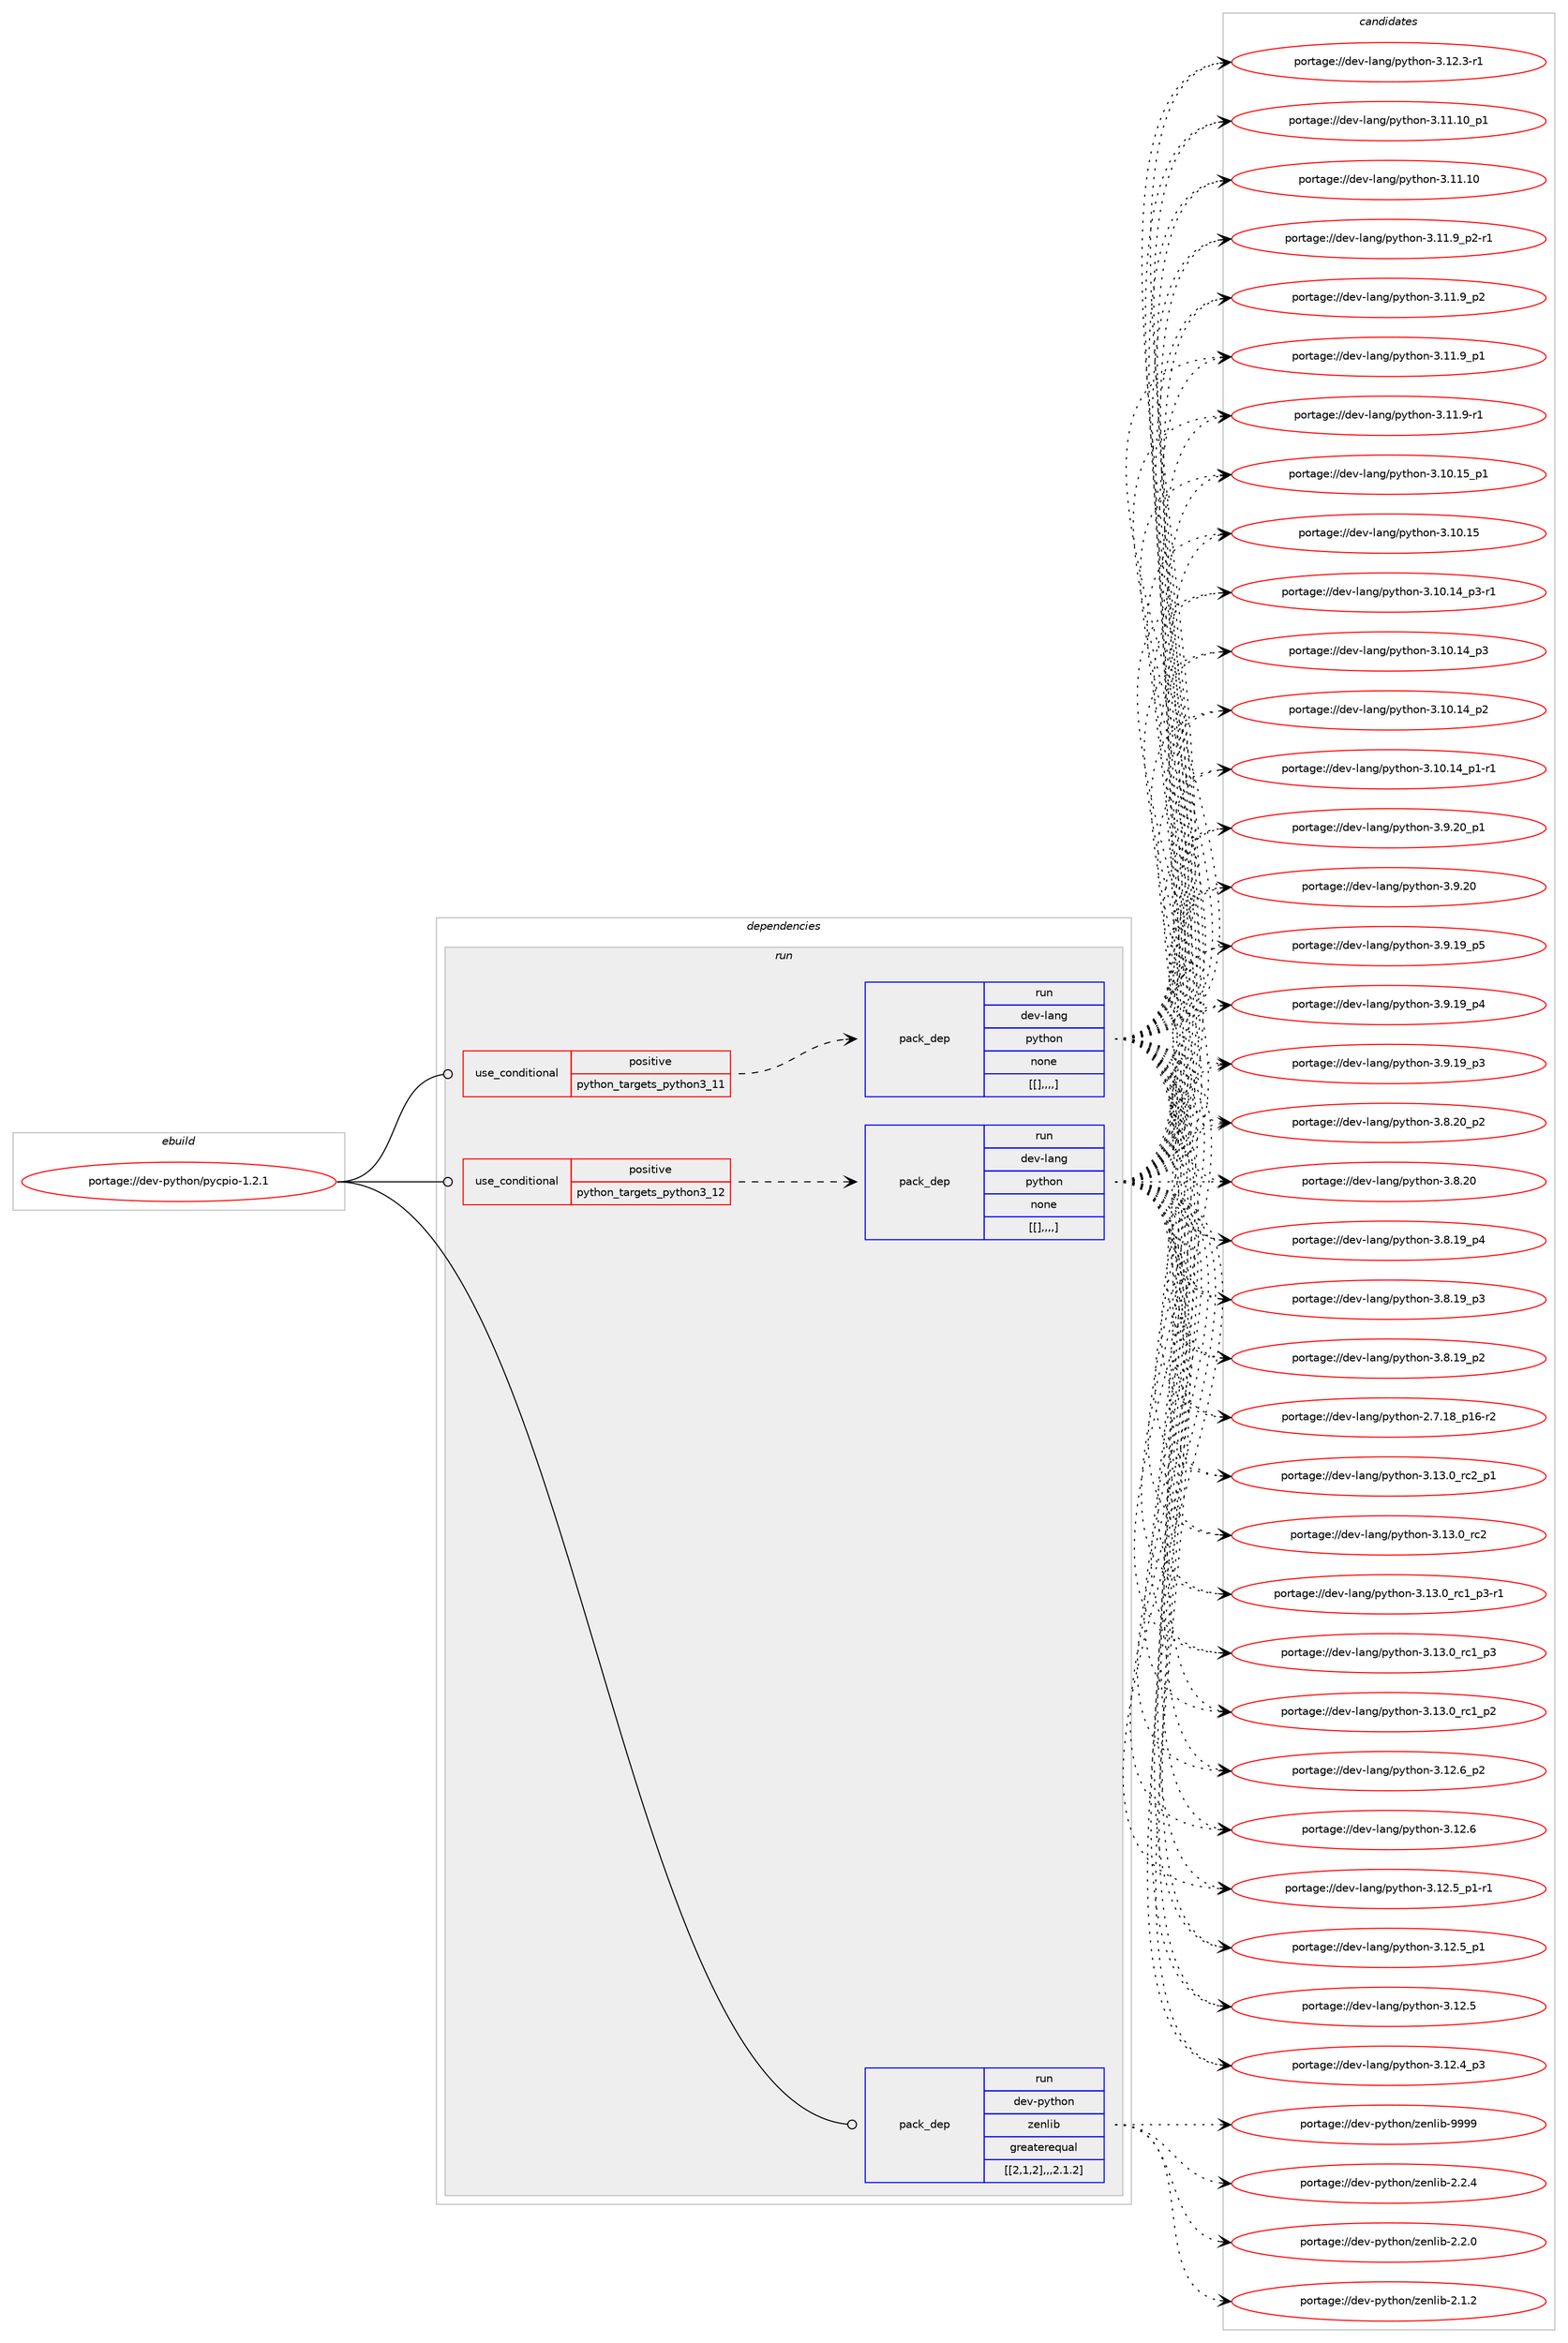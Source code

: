 digraph prolog {

# *************
# Graph options
# *************

newrank=true;
concentrate=true;
compound=true;
graph [rankdir=LR,fontname=Helvetica,fontsize=10,ranksep=1.5];#, ranksep=2.5, nodesep=0.2];
edge  [arrowhead=vee];
node  [fontname=Helvetica,fontsize=10];

# **********
# The ebuild
# **********

subgraph cluster_leftcol {
color=gray;
label=<<i>ebuild</i>>;
id [label="portage://dev-python/pycpio-1.2.1", color=red, width=4, href="../dev-python/pycpio-1.2.1.svg"];
}

# ****************
# The dependencies
# ****************

subgraph cluster_midcol {
color=gray;
label=<<i>dependencies</i>>;
subgraph cluster_compile {
fillcolor="#eeeeee";
style=filled;
label=<<i>compile</i>>;
}
subgraph cluster_compileandrun {
fillcolor="#eeeeee";
style=filled;
label=<<i>compile and run</i>>;
}
subgraph cluster_run {
fillcolor="#eeeeee";
style=filled;
label=<<i>run</i>>;
subgraph cond38116 {
dependency158508 [label=<<TABLE BORDER="0" CELLBORDER="1" CELLSPACING="0" CELLPADDING="4"><TR><TD ROWSPAN="3" CELLPADDING="10">use_conditional</TD></TR><TR><TD>positive</TD></TR><TR><TD>python_targets_python3_11</TD></TR></TABLE>>, shape=none, color=red];
subgraph pack119175 {
dependency158509 [label=<<TABLE BORDER="0" CELLBORDER="1" CELLSPACING="0" CELLPADDING="4" WIDTH="220"><TR><TD ROWSPAN="6" CELLPADDING="30">pack_dep</TD></TR><TR><TD WIDTH="110">run</TD></TR><TR><TD>dev-lang</TD></TR><TR><TD>python</TD></TR><TR><TD>none</TD></TR><TR><TD>[[],,,,]</TD></TR></TABLE>>, shape=none, color=blue];
}
dependency158508:e -> dependency158509:w [weight=20,style="dashed",arrowhead="vee"];
}
id:e -> dependency158508:w [weight=20,style="solid",arrowhead="odot"];
subgraph cond38117 {
dependency158510 [label=<<TABLE BORDER="0" CELLBORDER="1" CELLSPACING="0" CELLPADDING="4"><TR><TD ROWSPAN="3" CELLPADDING="10">use_conditional</TD></TR><TR><TD>positive</TD></TR><TR><TD>python_targets_python3_12</TD></TR></TABLE>>, shape=none, color=red];
subgraph pack119176 {
dependency158511 [label=<<TABLE BORDER="0" CELLBORDER="1" CELLSPACING="0" CELLPADDING="4" WIDTH="220"><TR><TD ROWSPAN="6" CELLPADDING="30">pack_dep</TD></TR><TR><TD WIDTH="110">run</TD></TR><TR><TD>dev-lang</TD></TR><TR><TD>python</TD></TR><TR><TD>none</TD></TR><TR><TD>[[],,,,]</TD></TR></TABLE>>, shape=none, color=blue];
}
dependency158510:e -> dependency158511:w [weight=20,style="dashed",arrowhead="vee"];
}
id:e -> dependency158510:w [weight=20,style="solid",arrowhead="odot"];
subgraph pack119177 {
dependency158512 [label=<<TABLE BORDER="0" CELLBORDER="1" CELLSPACING="0" CELLPADDING="4" WIDTH="220"><TR><TD ROWSPAN="6" CELLPADDING="30">pack_dep</TD></TR><TR><TD WIDTH="110">run</TD></TR><TR><TD>dev-python</TD></TR><TR><TD>zenlib</TD></TR><TR><TD>greaterequal</TD></TR><TR><TD>[[2,1,2],,,2.1.2]</TD></TR></TABLE>>, shape=none, color=blue];
}
id:e -> dependency158512:w [weight=20,style="solid",arrowhead="odot"];
}
}

# **************
# The candidates
# **************

subgraph cluster_choices {
rank=same;
color=gray;
label=<<i>candidates</i>>;

subgraph choice119175 {
color=black;
nodesep=1;
choice100101118451089711010347112121116104111110455146495146489511499509511249 [label="portage://dev-lang/python-3.13.0_rc2_p1", color=red, width=4,href="../dev-lang/python-3.13.0_rc2_p1.svg"];
choice10010111845108971101034711212111610411111045514649514648951149950 [label="portage://dev-lang/python-3.13.0_rc2", color=red, width=4,href="../dev-lang/python-3.13.0_rc2.svg"];
choice1001011184510897110103471121211161041111104551464951464895114994995112514511449 [label="portage://dev-lang/python-3.13.0_rc1_p3-r1", color=red, width=4,href="../dev-lang/python-3.13.0_rc1_p3-r1.svg"];
choice100101118451089711010347112121116104111110455146495146489511499499511251 [label="portage://dev-lang/python-3.13.0_rc1_p3", color=red, width=4,href="../dev-lang/python-3.13.0_rc1_p3.svg"];
choice100101118451089711010347112121116104111110455146495146489511499499511250 [label="portage://dev-lang/python-3.13.0_rc1_p2", color=red, width=4,href="../dev-lang/python-3.13.0_rc1_p2.svg"];
choice100101118451089711010347112121116104111110455146495046549511250 [label="portage://dev-lang/python-3.12.6_p2", color=red, width=4,href="../dev-lang/python-3.12.6_p2.svg"];
choice10010111845108971101034711212111610411111045514649504654 [label="portage://dev-lang/python-3.12.6", color=red, width=4,href="../dev-lang/python-3.12.6.svg"];
choice1001011184510897110103471121211161041111104551464950465395112494511449 [label="portage://dev-lang/python-3.12.5_p1-r1", color=red, width=4,href="../dev-lang/python-3.12.5_p1-r1.svg"];
choice100101118451089711010347112121116104111110455146495046539511249 [label="portage://dev-lang/python-3.12.5_p1", color=red, width=4,href="../dev-lang/python-3.12.5_p1.svg"];
choice10010111845108971101034711212111610411111045514649504653 [label="portage://dev-lang/python-3.12.5", color=red, width=4,href="../dev-lang/python-3.12.5.svg"];
choice100101118451089711010347112121116104111110455146495046529511251 [label="portage://dev-lang/python-3.12.4_p3", color=red, width=4,href="../dev-lang/python-3.12.4_p3.svg"];
choice100101118451089711010347112121116104111110455146495046514511449 [label="portage://dev-lang/python-3.12.3-r1", color=red, width=4,href="../dev-lang/python-3.12.3-r1.svg"];
choice10010111845108971101034711212111610411111045514649494649489511249 [label="portage://dev-lang/python-3.11.10_p1", color=red, width=4,href="../dev-lang/python-3.11.10_p1.svg"];
choice1001011184510897110103471121211161041111104551464949464948 [label="portage://dev-lang/python-3.11.10", color=red, width=4,href="../dev-lang/python-3.11.10.svg"];
choice1001011184510897110103471121211161041111104551464949465795112504511449 [label="portage://dev-lang/python-3.11.9_p2-r1", color=red, width=4,href="../dev-lang/python-3.11.9_p2-r1.svg"];
choice100101118451089711010347112121116104111110455146494946579511250 [label="portage://dev-lang/python-3.11.9_p2", color=red, width=4,href="../dev-lang/python-3.11.9_p2.svg"];
choice100101118451089711010347112121116104111110455146494946579511249 [label="portage://dev-lang/python-3.11.9_p1", color=red, width=4,href="../dev-lang/python-3.11.9_p1.svg"];
choice100101118451089711010347112121116104111110455146494946574511449 [label="portage://dev-lang/python-3.11.9-r1", color=red, width=4,href="../dev-lang/python-3.11.9-r1.svg"];
choice10010111845108971101034711212111610411111045514649484649539511249 [label="portage://dev-lang/python-3.10.15_p1", color=red, width=4,href="../dev-lang/python-3.10.15_p1.svg"];
choice1001011184510897110103471121211161041111104551464948464953 [label="portage://dev-lang/python-3.10.15", color=red, width=4,href="../dev-lang/python-3.10.15.svg"];
choice100101118451089711010347112121116104111110455146494846495295112514511449 [label="portage://dev-lang/python-3.10.14_p3-r1", color=red, width=4,href="../dev-lang/python-3.10.14_p3-r1.svg"];
choice10010111845108971101034711212111610411111045514649484649529511251 [label="portage://dev-lang/python-3.10.14_p3", color=red, width=4,href="../dev-lang/python-3.10.14_p3.svg"];
choice10010111845108971101034711212111610411111045514649484649529511250 [label="portage://dev-lang/python-3.10.14_p2", color=red, width=4,href="../dev-lang/python-3.10.14_p2.svg"];
choice100101118451089711010347112121116104111110455146494846495295112494511449 [label="portage://dev-lang/python-3.10.14_p1-r1", color=red, width=4,href="../dev-lang/python-3.10.14_p1-r1.svg"];
choice100101118451089711010347112121116104111110455146574650489511249 [label="portage://dev-lang/python-3.9.20_p1", color=red, width=4,href="../dev-lang/python-3.9.20_p1.svg"];
choice10010111845108971101034711212111610411111045514657465048 [label="portage://dev-lang/python-3.9.20", color=red, width=4,href="../dev-lang/python-3.9.20.svg"];
choice100101118451089711010347112121116104111110455146574649579511253 [label="portage://dev-lang/python-3.9.19_p5", color=red, width=4,href="../dev-lang/python-3.9.19_p5.svg"];
choice100101118451089711010347112121116104111110455146574649579511252 [label="portage://dev-lang/python-3.9.19_p4", color=red, width=4,href="../dev-lang/python-3.9.19_p4.svg"];
choice100101118451089711010347112121116104111110455146574649579511251 [label="portage://dev-lang/python-3.9.19_p3", color=red, width=4,href="../dev-lang/python-3.9.19_p3.svg"];
choice100101118451089711010347112121116104111110455146564650489511250 [label="portage://dev-lang/python-3.8.20_p2", color=red, width=4,href="../dev-lang/python-3.8.20_p2.svg"];
choice10010111845108971101034711212111610411111045514656465048 [label="portage://dev-lang/python-3.8.20", color=red, width=4,href="../dev-lang/python-3.8.20.svg"];
choice100101118451089711010347112121116104111110455146564649579511252 [label="portage://dev-lang/python-3.8.19_p4", color=red, width=4,href="../dev-lang/python-3.8.19_p4.svg"];
choice100101118451089711010347112121116104111110455146564649579511251 [label="portage://dev-lang/python-3.8.19_p3", color=red, width=4,href="../dev-lang/python-3.8.19_p3.svg"];
choice100101118451089711010347112121116104111110455146564649579511250 [label="portage://dev-lang/python-3.8.19_p2", color=red, width=4,href="../dev-lang/python-3.8.19_p2.svg"];
choice100101118451089711010347112121116104111110455046554649569511249544511450 [label="portage://dev-lang/python-2.7.18_p16-r2", color=red, width=4,href="../dev-lang/python-2.7.18_p16-r2.svg"];
dependency158509:e -> choice100101118451089711010347112121116104111110455146495146489511499509511249:w [style=dotted,weight="100"];
dependency158509:e -> choice10010111845108971101034711212111610411111045514649514648951149950:w [style=dotted,weight="100"];
dependency158509:e -> choice1001011184510897110103471121211161041111104551464951464895114994995112514511449:w [style=dotted,weight="100"];
dependency158509:e -> choice100101118451089711010347112121116104111110455146495146489511499499511251:w [style=dotted,weight="100"];
dependency158509:e -> choice100101118451089711010347112121116104111110455146495146489511499499511250:w [style=dotted,weight="100"];
dependency158509:e -> choice100101118451089711010347112121116104111110455146495046549511250:w [style=dotted,weight="100"];
dependency158509:e -> choice10010111845108971101034711212111610411111045514649504654:w [style=dotted,weight="100"];
dependency158509:e -> choice1001011184510897110103471121211161041111104551464950465395112494511449:w [style=dotted,weight="100"];
dependency158509:e -> choice100101118451089711010347112121116104111110455146495046539511249:w [style=dotted,weight="100"];
dependency158509:e -> choice10010111845108971101034711212111610411111045514649504653:w [style=dotted,weight="100"];
dependency158509:e -> choice100101118451089711010347112121116104111110455146495046529511251:w [style=dotted,weight="100"];
dependency158509:e -> choice100101118451089711010347112121116104111110455146495046514511449:w [style=dotted,weight="100"];
dependency158509:e -> choice10010111845108971101034711212111610411111045514649494649489511249:w [style=dotted,weight="100"];
dependency158509:e -> choice1001011184510897110103471121211161041111104551464949464948:w [style=dotted,weight="100"];
dependency158509:e -> choice1001011184510897110103471121211161041111104551464949465795112504511449:w [style=dotted,weight="100"];
dependency158509:e -> choice100101118451089711010347112121116104111110455146494946579511250:w [style=dotted,weight="100"];
dependency158509:e -> choice100101118451089711010347112121116104111110455146494946579511249:w [style=dotted,weight="100"];
dependency158509:e -> choice100101118451089711010347112121116104111110455146494946574511449:w [style=dotted,weight="100"];
dependency158509:e -> choice10010111845108971101034711212111610411111045514649484649539511249:w [style=dotted,weight="100"];
dependency158509:e -> choice1001011184510897110103471121211161041111104551464948464953:w [style=dotted,weight="100"];
dependency158509:e -> choice100101118451089711010347112121116104111110455146494846495295112514511449:w [style=dotted,weight="100"];
dependency158509:e -> choice10010111845108971101034711212111610411111045514649484649529511251:w [style=dotted,weight="100"];
dependency158509:e -> choice10010111845108971101034711212111610411111045514649484649529511250:w [style=dotted,weight="100"];
dependency158509:e -> choice100101118451089711010347112121116104111110455146494846495295112494511449:w [style=dotted,weight="100"];
dependency158509:e -> choice100101118451089711010347112121116104111110455146574650489511249:w [style=dotted,weight="100"];
dependency158509:e -> choice10010111845108971101034711212111610411111045514657465048:w [style=dotted,weight="100"];
dependency158509:e -> choice100101118451089711010347112121116104111110455146574649579511253:w [style=dotted,weight="100"];
dependency158509:e -> choice100101118451089711010347112121116104111110455146574649579511252:w [style=dotted,weight="100"];
dependency158509:e -> choice100101118451089711010347112121116104111110455146574649579511251:w [style=dotted,weight="100"];
dependency158509:e -> choice100101118451089711010347112121116104111110455146564650489511250:w [style=dotted,weight="100"];
dependency158509:e -> choice10010111845108971101034711212111610411111045514656465048:w [style=dotted,weight="100"];
dependency158509:e -> choice100101118451089711010347112121116104111110455146564649579511252:w [style=dotted,weight="100"];
dependency158509:e -> choice100101118451089711010347112121116104111110455146564649579511251:w [style=dotted,weight="100"];
dependency158509:e -> choice100101118451089711010347112121116104111110455146564649579511250:w [style=dotted,weight="100"];
dependency158509:e -> choice100101118451089711010347112121116104111110455046554649569511249544511450:w [style=dotted,weight="100"];
}
subgraph choice119176 {
color=black;
nodesep=1;
choice100101118451089711010347112121116104111110455146495146489511499509511249 [label="portage://dev-lang/python-3.13.0_rc2_p1", color=red, width=4,href="../dev-lang/python-3.13.0_rc2_p1.svg"];
choice10010111845108971101034711212111610411111045514649514648951149950 [label="portage://dev-lang/python-3.13.0_rc2", color=red, width=4,href="../dev-lang/python-3.13.0_rc2.svg"];
choice1001011184510897110103471121211161041111104551464951464895114994995112514511449 [label="portage://dev-lang/python-3.13.0_rc1_p3-r1", color=red, width=4,href="../dev-lang/python-3.13.0_rc1_p3-r1.svg"];
choice100101118451089711010347112121116104111110455146495146489511499499511251 [label="portage://dev-lang/python-3.13.0_rc1_p3", color=red, width=4,href="../dev-lang/python-3.13.0_rc1_p3.svg"];
choice100101118451089711010347112121116104111110455146495146489511499499511250 [label="portage://dev-lang/python-3.13.0_rc1_p2", color=red, width=4,href="../dev-lang/python-3.13.0_rc1_p2.svg"];
choice100101118451089711010347112121116104111110455146495046549511250 [label="portage://dev-lang/python-3.12.6_p2", color=red, width=4,href="../dev-lang/python-3.12.6_p2.svg"];
choice10010111845108971101034711212111610411111045514649504654 [label="portage://dev-lang/python-3.12.6", color=red, width=4,href="../dev-lang/python-3.12.6.svg"];
choice1001011184510897110103471121211161041111104551464950465395112494511449 [label="portage://dev-lang/python-3.12.5_p1-r1", color=red, width=4,href="../dev-lang/python-3.12.5_p1-r1.svg"];
choice100101118451089711010347112121116104111110455146495046539511249 [label="portage://dev-lang/python-3.12.5_p1", color=red, width=4,href="../dev-lang/python-3.12.5_p1.svg"];
choice10010111845108971101034711212111610411111045514649504653 [label="portage://dev-lang/python-3.12.5", color=red, width=4,href="../dev-lang/python-3.12.5.svg"];
choice100101118451089711010347112121116104111110455146495046529511251 [label="portage://dev-lang/python-3.12.4_p3", color=red, width=4,href="../dev-lang/python-3.12.4_p3.svg"];
choice100101118451089711010347112121116104111110455146495046514511449 [label="portage://dev-lang/python-3.12.3-r1", color=red, width=4,href="../dev-lang/python-3.12.3-r1.svg"];
choice10010111845108971101034711212111610411111045514649494649489511249 [label="portage://dev-lang/python-3.11.10_p1", color=red, width=4,href="../dev-lang/python-3.11.10_p1.svg"];
choice1001011184510897110103471121211161041111104551464949464948 [label="portage://dev-lang/python-3.11.10", color=red, width=4,href="../dev-lang/python-3.11.10.svg"];
choice1001011184510897110103471121211161041111104551464949465795112504511449 [label="portage://dev-lang/python-3.11.9_p2-r1", color=red, width=4,href="../dev-lang/python-3.11.9_p2-r1.svg"];
choice100101118451089711010347112121116104111110455146494946579511250 [label="portage://dev-lang/python-3.11.9_p2", color=red, width=4,href="../dev-lang/python-3.11.9_p2.svg"];
choice100101118451089711010347112121116104111110455146494946579511249 [label="portage://dev-lang/python-3.11.9_p1", color=red, width=4,href="../dev-lang/python-3.11.9_p1.svg"];
choice100101118451089711010347112121116104111110455146494946574511449 [label="portage://dev-lang/python-3.11.9-r1", color=red, width=4,href="../dev-lang/python-3.11.9-r1.svg"];
choice10010111845108971101034711212111610411111045514649484649539511249 [label="portage://dev-lang/python-3.10.15_p1", color=red, width=4,href="../dev-lang/python-3.10.15_p1.svg"];
choice1001011184510897110103471121211161041111104551464948464953 [label="portage://dev-lang/python-3.10.15", color=red, width=4,href="../dev-lang/python-3.10.15.svg"];
choice100101118451089711010347112121116104111110455146494846495295112514511449 [label="portage://dev-lang/python-3.10.14_p3-r1", color=red, width=4,href="../dev-lang/python-3.10.14_p3-r1.svg"];
choice10010111845108971101034711212111610411111045514649484649529511251 [label="portage://dev-lang/python-3.10.14_p3", color=red, width=4,href="../dev-lang/python-3.10.14_p3.svg"];
choice10010111845108971101034711212111610411111045514649484649529511250 [label="portage://dev-lang/python-3.10.14_p2", color=red, width=4,href="../dev-lang/python-3.10.14_p2.svg"];
choice100101118451089711010347112121116104111110455146494846495295112494511449 [label="portage://dev-lang/python-3.10.14_p1-r1", color=red, width=4,href="../dev-lang/python-3.10.14_p1-r1.svg"];
choice100101118451089711010347112121116104111110455146574650489511249 [label="portage://dev-lang/python-3.9.20_p1", color=red, width=4,href="../dev-lang/python-3.9.20_p1.svg"];
choice10010111845108971101034711212111610411111045514657465048 [label="portage://dev-lang/python-3.9.20", color=red, width=4,href="../dev-lang/python-3.9.20.svg"];
choice100101118451089711010347112121116104111110455146574649579511253 [label="portage://dev-lang/python-3.9.19_p5", color=red, width=4,href="../dev-lang/python-3.9.19_p5.svg"];
choice100101118451089711010347112121116104111110455146574649579511252 [label="portage://dev-lang/python-3.9.19_p4", color=red, width=4,href="../dev-lang/python-3.9.19_p4.svg"];
choice100101118451089711010347112121116104111110455146574649579511251 [label="portage://dev-lang/python-3.9.19_p3", color=red, width=4,href="../dev-lang/python-3.9.19_p3.svg"];
choice100101118451089711010347112121116104111110455146564650489511250 [label="portage://dev-lang/python-3.8.20_p2", color=red, width=4,href="../dev-lang/python-3.8.20_p2.svg"];
choice10010111845108971101034711212111610411111045514656465048 [label="portage://dev-lang/python-3.8.20", color=red, width=4,href="../dev-lang/python-3.8.20.svg"];
choice100101118451089711010347112121116104111110455146564649579511252 [label="portage://dev-lang/python-3.8.19_p4", color=red, width=4,href="../dev-lang/python-3.8.19_p4.svg"];
choice100101118451089711010347112121116104111110455146564649579511251 [label="portage://dev-lang/python-3.8.19_p3", color=red, width=4,href="../dev-lang/python-3.8.19_p3.svg"];
choice100101118451089711010347112121116104111110455146564649579511250 [label="portage://dev-lang/python-3.8.19_p2", color=red, width=4,href="../dev-lang/python-3.8.19_p2.svg"];
choice100101118451089711010347112121116104111110455046554649569511249544511450 [label="portage://dev-lang/python-2.7.18_p16-r2", color=red, width=4,href="../dev-lang/python-2.7.18_p16-r2.svg"];
dependency158511:e -> choice100101118451089711010347112121116104111110455146495146489511499509511249:w [style=dotted,weight="100"];
dependency158511:e -> choice10010111845108971101034711212111610411111045514649514648951149950:w [style=dotted,weight="100"];
dependency158511:e -> choice1001011184510897110103471121211161041111104551464951464895114994995112514511449:w [style=dotted,weight="100"];
dependency158511:e -> choice100101118451089711010347112121116104111110455146495146489511499499511251:w [style=dotted,weight="100"];
dependency158511:e -> choice100101118451089711010347112121116104111110455146495146489511499499511250:w [style=dotted,weight="100"];
dependency158511:e -> choice100101118451089711010347112121116104111110455146495046549511250:w [style=dotted,weight="100"];
dependency158511:e -> choice10010111845108971101034711212111610411111045514649504654:w [style=dotted,weight="100"];
dependency158511:e -> choice1001011184510897110103471121211161041111104551464950465395112494511449:w [style=dotted,weight="100"];
dependency158511:e -> choice100101118451089711010347112121116104111110455146495046539511249:w [style=dotted,weight="100"];
dependency158511:e -> choice10010111845108971101034711212111610411111045514649504653:w [style=dotted,weight="100"];
dependency158511:e -> choice100101118451089711010347112121116104111110455146495046529511251:w [style=dotted,weight="100"];
dependency158511:e -> choice100101118451089711010347112121116104111110455146495046514511449:w [style=dotted,weight="100"];
dependency158511:e -> choice10010111845108971101034711212111610411111045514649494649489511249:w [style=dotted,weight="100"];
dependency158511:e -> choice1001011184510897110103471121211161041111104551464949464948:w [style=dotted,weight="100"];
dependency158511:e -> choice1001011184510897110103471121211161041111104551464949465795112504511449:w [style=dotted,weight="100"];
dependency158511:e -> choice100101118451089711010347112121116104111110455146494946579511250:w [style=dotted,weight="100"];
dependency158511:e -> choice100101118451089711010347112121116104111110455146494946579511249:w [style=dotted,weight="100"];
dependency158511:e -> choice100101118451089711010347112121116104111110455146494946574511449:w [style=dotted,weight="100"];
dependency158511:e -> choice10010111845108971101034711212111610411111045514649484649539511249:w [style=dotted,weight="100"];
dependency158511:e -> choice1001011184510897110103471121211161041111104551464948464953:w [style=dotted,weight="100"];
dependency158511:e -> choice100101118451089711010347112121116104111110455146494846495295112514511449:w [style=dotted,weight="100"];
dependency158511:e -> choice10010111845108971101034711212111610411111045514649484649529511251:w [style=dotted,weight="100"];
dependency158511:e -> choice10010111845108971101034711212111610411111045514649484649529511250:w [style=dotted,weight="100"];
dependency158511:e -> choice100101118451089711010347112121116104111110455146494846495295112494511449:w [style=dotted,weight="100"];
dependency158511:e -> choice100101118451089711010347112121116104111110455146574650489511249:w [style=dotted,weight="100"];
dependency158511:e -> choice10010111845108971101034711212111610411111045514657465048:w [style=dotted,weight="100"];
dependency158511:e -> choice100101118451089711010347112121116104111110455146574649579511253:w [style=dotted,weight="100"];
dependency158511:e -> choice100101118451089711010347112121116104111110455146574649579511252:w [style=dotted,weight="100"];
dependency158511:e -> choice100101118451089711010347112121116104111110455146574649579511251:w [style=dotted,weight="100"];
dependency158511:e -> choice100101118451089711010347112121116104111110455146564650489511250:w [style=dotted,weight="100"];
dependency158511:e -> choice10010111845108971101034711212111610411111045514656465048:w [style=dotted,weight="100"];
dependency158511:e -> choice100101118451089711010347112121116104111110455146564649579511252:w [style=dotted,weight="100"];
dependency158511:e -> choice100101118451089711010347112121116104111110455146564649579511251:w [style=dotted,weight="100"];
dependency158511:e -> choice100101118451089711010347112121116104111110455146564649579511250:w [style=dotted,weight="100"];
dependency158511:e -> choice100101118451089711010347112121116104111110455046554649569511249544511450:w [style=dotted,weight="100"];
}
subgraph choice119177 {
color=black;
nodesep=1;
choice1001011184511212111610411111047122101110108105984557575757 [label="portage://dev-python/zenlib-9999", color=red, width=4,href="../dev-python/zenlib-9999.svg"];
choice100101118451121211161041111104712210111010810598455046504652 [label="portage://dev-python/zenlib-2.2.4", color=red, width=4,href="../dev-python/zenlib-2.2.4.svg"];
choice100101118451121211161041111104712210111010810598455046504648 [label="portage://dev-python/zenlib-2.2.0", color=red, width=4,href="../dev-python/zenlib-2.2.0.svg"];
choice100101118451121211161041111104712210111010810598455046494650 [label="portage://dev-python/zenlib-2.1.2", color=red, width=4,href="../dev-python/zenlib-2.1.2.svg"];
dependency158512:e -> choice1001011184511212111610411111047122101110108105984557575757:w [style=dotted,weight="100"];
dependency158512:e -> choice100101118451121211161041111104712210111010810598455046504652:w [style=dotted,weight="100"];
dependency158512:e -> choice100101118451121211161041111104712210111010810598455046504648:w [style=dotted,weight="100"];
dependency158512:e -> choice100101118451121211161041111104712210111010810598455046494650:w [style=dotted,weight="100"];
}
}

}
